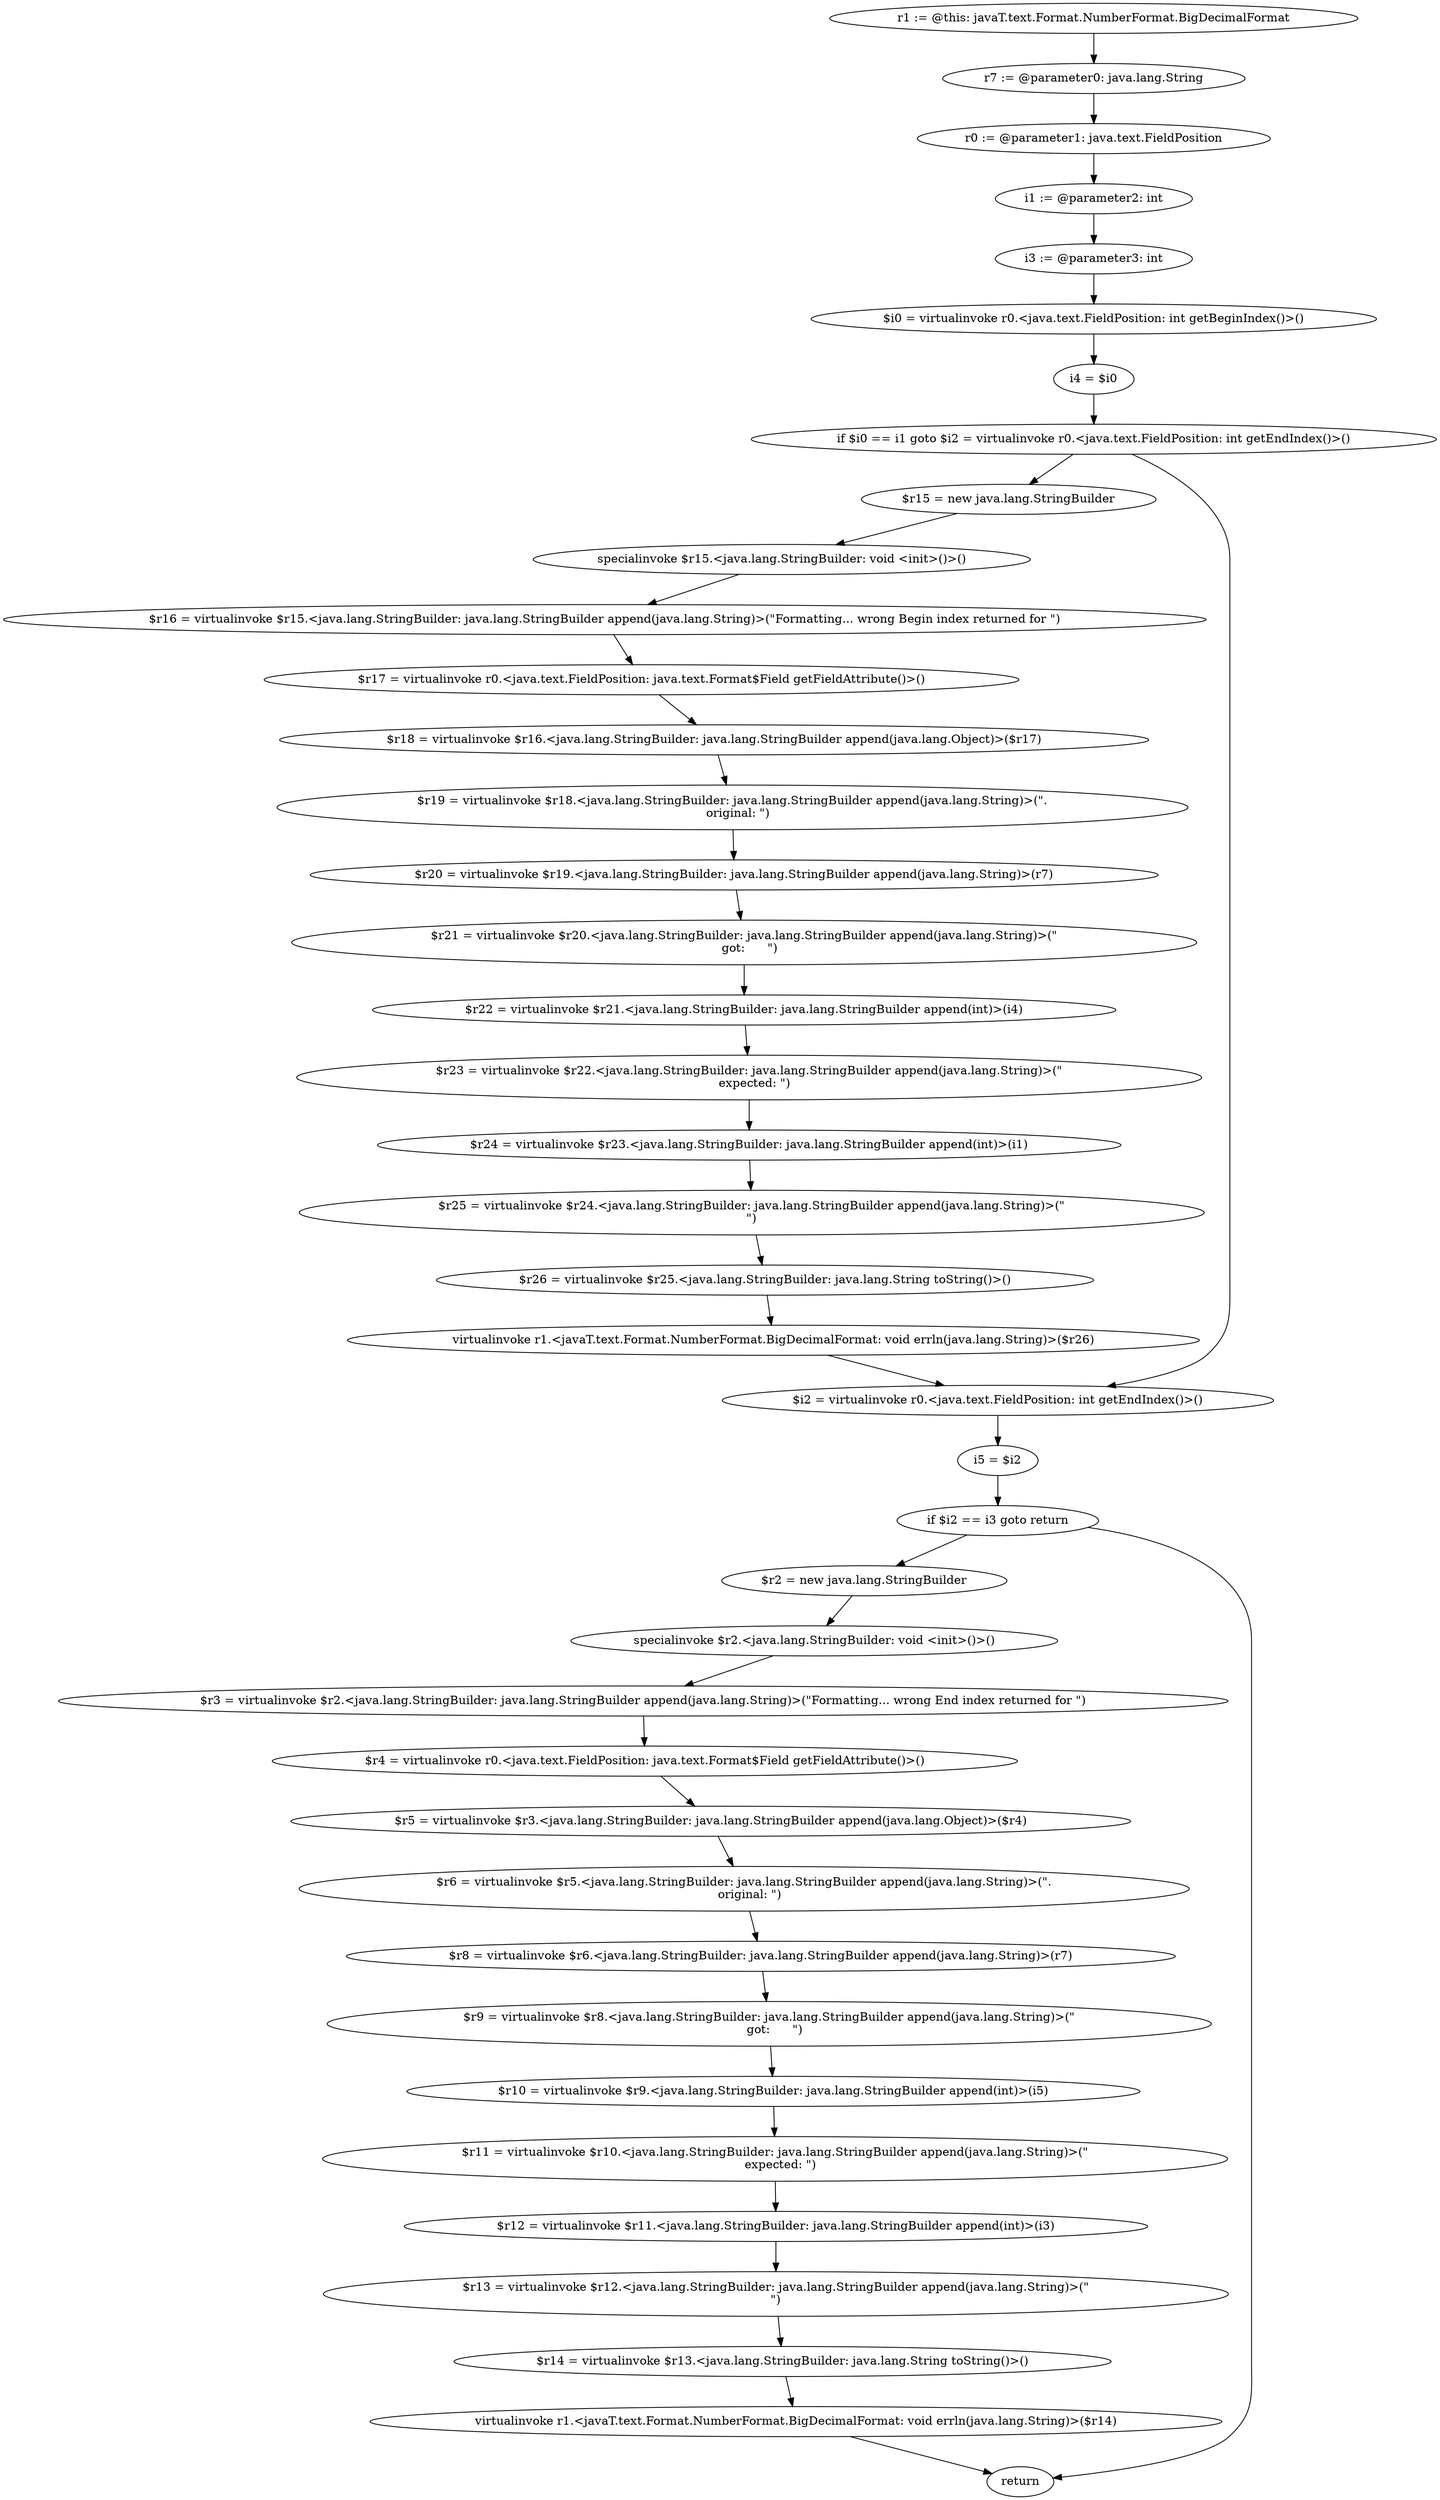 digraph "unitGraph" {
    "r1 := @this: javaT.text.Format.NumberFormat.BigDecimalFormat"
    "r7 := @parameter0: java.lang.String"
    "r0 := @parameter1: java.text.FieldPosition"
    "i1 := @parameter2: int"
    "i3 := @parameter3: int"
    "$i0 = virtualinvoke r0.<java.text.FieldPosition: int getBeginIndex()>()"
    "i4 = $i0"
    "if $i0 == i1 goto $i2 = virtualinvoke r0.<java.text.FieldPosition: int getEndIndex()>()"
    "$r15 = new java.lang.StringBuilder"
    "specialinvoke $r15.<java.lang.StringBuilder: void <init>()>()"
    "$r16 = virtualinvoke $r15.<java.lang.StringBuilder: java.lang.StringBuilder append(java.lang.String)>(\"Formatting... wrong Begin index returned for \")"
    "$r17 = virtualinvoke r0.<java.text.FieldPosition: java.text.Format$Field getFieldAttribute()>()"
    "$r18 = virtualinvoke $r16.<java.lang.StringBuilder: java.lang.StringBuilder append(java.lang.Object)>($r17)"
    "$r19 = virtualinvoke $r18.<java.lang.StringBuilder: java.lang.StringBuilder append(java.lang.String)>(\".\n   original: \")"
    "$r20 = virtualinvoke $r19.<java.lang.StringBuilder: java.lang.StringBuilder append(java.lang.String)>(r7)"
    "$r21 = virtualinvoke $r20.<java.lang.StringBuilder: java.lang.StringBuilder append(java.lang.String)>(\"\n   got:      \")"
    "$r22 = virtualinvoke $r21.<java.lang.StringBuilder: java.lang.StringBuilder append(int)>(i4)"
    "$r23 = virtualinvoke $r22.<java.lang.StringBuilder: java.lang.StringBuilder append(java.lang.String)>(\"\n   expected: \")"
    "$r24 = virtualinvoke $r23.<java.lang.StringBuilder: java.lang.StringBuilder append(int)>(i1)"
    "$r25 = virtualinvoke $r24.<java.lang.StringBuilder: java.lang.StringBuilder append(java.lang.String)>(\"\n\")"
    "$r26 = virtualinvoke $r25.<java.lang.StringBuilder: java.lang.String toString()>()"
    "virtualinvoke r1.<javaT.text.Format.NumberFormat.BigDecimalFormat: void errln(java.lang.String)>($r26)"
    "$i2 = virtualinvoke r0.<java.text.FieldPosition: int getEndIndex()>()"
    "i5 = $i2"
    "if $i2 == i3 goto return"
    "$r2 = new java.lang.StringBuilder"
    "specialinvoke $r2.<java.lang.StringBuilder: void <init>()>()"
    "$r3 = virtualinvoke $r2.<java.lang.StringBuilder: java.lang.StringBuilder append(java.lang.String)>(\"Formatting... wrong End index returned for \")"
    "$r4 = virtualinvoke r0.<java.text.FieldPosition: java.text.Format$Field getFieldAttribute()>()"
    "$r5 = virtualinvoke $r3.<java.lang.StringBuilder: java.lang.StringBuilder append(java.lang.Object)>($r4)"
    "$r6 = virtualinvoke $r5.<java.lang.StringBuilder: java.lang.StringBuilder append(java.lang.String)>(\".\n   original: \")"
    "$r8 = virtualinvoke $r6.<java.lang.StringBuilder: java.lang.StringBuilder append(java.lang.String)>(r7)"
    "$r9 = virtualinvoke $r8.<java.lang.StringBuilder: java.lang.StringBuilder append(java.lang.String)>(\"\n   got:      \")"
    "$r10 = virtualinvoke $r9.<java.lang.StringBuilder: java.lang.StringBuilder append(int)>(i5)"
    "$r11 = virtualinvoke $r10.<java.lang.StringBuilder: java.lang.StringBuilder append(java.lang.String)>(\"\n   expected: \")"
    "$r12 = virtualinvoke $r11.<java.lang.StringBuilder: java.lang.StringBuilder append(int)>(i3)"
    "$r13 = virtualinvoke $r12.<java.lang.StringBuilder: java.lang.StringBuilder append(java.lang.String)>(\"\n\")"
    "$r14 = virtualinvoke $r13.<java.lang.StringBuilder: java.lang.String toString()>()"
    "virtualinvoke r1.<javaT.text.Format.NumberFormat.BigDecimalFormat: void errln(java.lang.String)>($r14)"
    "return"
    "r1 := @this: javaT.text.Format.NumberFormat.BigDecimalFormat"->"r7 := @parameter0: java.lang.String";
    "r7 := @parameter0: java.lang.String"->"r0 := @parameter1: java.text.FieldPosition";
    "r0 := @parameter1: java.text.FieldPosition"->"i1 := @parameter2: int";
    "i1 := @parameter2: int"->"i3 := @parameter3: int";
    "i3 := @parameter3: int"->"$i0 = virtualinvoke r0.<java.text.FieldPosition: int getBeginIndex()>()";
    "$i0 = virtualinvoke r0.<java.text.FieldPosition: int getBeginIndex()>()"->"i4 = $i0";
    "i4 = $i0"->"if $i0 == i1 goto $i2 = virtualinvoke r0.<java.text.FieldPosition: int getEndIndex()>()";
    "if $i0 == i1 goto $i2 = virtualinvoke r0.<java.text.FieldPosition: int getEndIndex()>()"->"$r15 = new java.lang.StringBuilder";
    "if $i0 == i1 goto $i2 = virtualinvoke r0.<java.text.FieldPosition: int getEndIndex()>()"->"$i2 = virtualinvoke r0.<java.text.FieldPosition: int getEndIndex()>()";
    "$r15 = new java.lang.StringBuilder"->"specialinvoke $r15.<java.lang.StringBuilder: void <init>()>()";
    "specialinvoke $r15.<java.lang.StringBuilder: void <init>()>()"->"$r16 = virtualinvoke $r15.<java.lang.StringBuilder: java.lang.StringBuilder append(java.lang.String)>(\"Formatting... wrong Begin index returned for \")";
    "$r16 = virtualinvoke $r15.<java.lang.StringBuilder: java.lang.StringBuilder append(java.lang.String)>(\"Formatting... wrong Begin index returned for \")"->"$r17 = virtualinvoke r0.<java.text.FieldPosition: java.text.Format$Field getFieldAttribute()>()";
    "$r17 = virtualinvoke r0.<java.text.FieldPosition: java.text.Format$Field getFieldAttribute()>()"->"$r18 = virtualinvoke $r16.<java.lang.StringBuilder: java.lang.StringBuilder append(java.lang.Object)>($r17)";
    "$r18 = virtualinvoke $r16.<java.lang.StringBuilder: java.lang.StringBuilder append(java.lang.Object)>($r17)"->"$r19 = virtualinvoke $r18.<java.lang.StringBuilder: java.lang.StringBuilder append(java.lang.String)>(\".\n   original: \")";
    "$r19 = virtualinvoke $r18.<java.lang.StringBuilder: java.lang.StringBuilder append(java.lang.String)>(\".\n   original: \")"->"$r20 = virtualinvoke $r19.<java.lang.StringBuilder: java.lang.StringBuilder append(java.lang.String)>(r7)";
    "$r20 = virtualinvoke $r19.<java.lang.StringBuilder: java.lang.StringBuilder append(java.lang.String)>(r7)"->"$r21 = virtualinvoke $r20.<java.lang.StringBuilder: java.lang.StringBuilder append(java.lang.String)>(\"\n   got:      \")";
    "$r21 = virtualinvoke $r20.<java.lang.StringBuilder: java.lang.StringBuilder append(java.lang.String)>(\"\n   got:      \")"->"$r22 = virtualinvoke $r21.<java.lang.StringBuilder: java.lang.StringBuilder append(int)>(i4)";
    "$r22 = virtualinvoke $r21.<java.lang.StringBuilder: java.lang.StringBuilder append(int)>(i4)"->"$r23 = virtualinvoke $r22.<java.lang.StringBuilder: java.lang.StringBuilder append(java.lang.String)>(\"\n   expected: \")";
    "$r23 = virtualinvoke $r22.<java.lang.StringBuilder: java.lang.StringBuilder append(java.lang.String)>(\"\n   expected: \")"->"$r24 = virtualinvoke $r23.<java.lang.StringBuilder: java.lang.StringBuilder append(int)>(i1)";
    "$r24 = virtualinvoke $r23.<java.lang.StringBuilder: java.lang.StringBuilder append(int)>(i1)"->"$r25 = virtualinvoke $r24.<java.lang.StringBuilder: java.lang.StringBuilder append(java.lang.String)>(\"\n\")";
    "$r25 = virtualinvoke $r24.<java.lang.StringBuilder: java.lang.StringBuilder append(java.lang.String)>(\"\n\")"->"$r26 = virtualinvoke $r25.<java.lang.StringBuilder: java.lang.String toString()>()";
    "$r26 = virtualinvoke $r25.<java.lang.StringBuilder: java.lang.String toString()>()"->"virtualinvoke r1.<javaT.text.Format.NumberFormat.BigDecimalFormat: void errln(java.lang.String)>($r26)";
    "virtualinvoke r1.<javaT.text.Format.NumberFormat.BigDecimalFormat: void errln(java.lang.String)>($r26)"->"$i2 = virtualinvoke r0.<java.text.FieldPosition: int getEndIndex()>()";
    "$i2 = virtualinvoke r0.<java.text.FieldPosition: int getEndIndex()>()"->"i5 = $i2";
    "i5 = $i2"->"if $i2 == i3 goto return";
    "if $i2 == i3 goto return"->"$r2 = new java.lang.StringBuilder";
    "if $i2 == i3 goto return"->"return";
    "$r2 = new java.lang.StringBuilder"->"specialinvoke $r2.<java.lang.StringBuilder: void <init>()>()";
    "specialinvoke $r2.<java.lang.StringBuilder: void <init>()>()"->"$r3 = virtualinvoke $r2.<java.lang.StringBuilder: java.lang.StringBuilder append(java.lang.String)>(\"Formatting... wrong End index returned for \")";
    "$r3 = virtualinvoke $r2.<java.lang.StringBuilder: java.lang.StringBuilder append(java.lang.String)>(\"Formatting... wrong End index returned for \")"->"$r4 = virtualinvoke r0.<java.text.FieldPosition: java.text.Format$Field getFieldAttribute()>()";
    "$r4 = virtualinvoke r0.<java.text.FieldPosition: java.text.Format$Field getFieldAttribute()>()"->"$r5 = virtualinvoke $r3.<java.lang.StringBuilder: java.lang.StringBuilder append(java.lang.Object)>($r4)";
    "$r5 = virtualinvoke $r3.<java.lang.StringBuilder: java.lang.StringBuilder append(java.lang.Object)>($r4)"->"$r6 = virtualinvoke $r5.<java.lang.StringBuilder: java.lang.StringBuilder append(java.lang.String)>(\".\n   original: \")";
    "$r6 = virtualinvoke $r5.<java.lang.StringBuilder: java.lang.StringBuilder append(java.lang.String)>(\".\n   original: \")"->"$r8 = virtualinvoke $r6.<java.lang.StringBuilder: java.lang.StringBuilder append(java.lang.String)>(r7)";
    "$r8 = virtualinvoke $r6.<java.lang.StringBuilder: java.lang.StringBuilder append(java.lang.String)>(r7)"->"$r9 = virtualinvoke $r8.<java.lang.StringBuilder: java.lang.StringBuilder append(java.lang.String)>(\"\n   got:      \")";
    "$r9 = virtualinvoke $r8.<java.lang.StringBuilder: java.lang.StringBuilder append(java.lang.String)>(\"\n   got:      \")"->"$r10 = virtualinvoke $r9.<java.lang.StringBuilder: java.lang.StringBuilder append(int)>(i5)";
    "$r10 = virtualinvoke $r9.<java.lang.StringBuilder: java.lang.StringBuilder append(int)>(i5)"->"$r11 = virtualinvoke $r10.<java.lang.StringBuilder: java.lang.StringBuilder append(java.lang.String)>(\"\n   expected: \")";
    "$r11 = virtualinvoke $r10.<java.lang.StringBuilder: java.lang.StringBuilder append(java.lang.String)>(\"\n   expected: \")"->"$r12 = virtualinvoke $r11.<java.lang.StringBuilder: java.lang.StringBuilder append(int)>(i3)";
    "$r12 = virtualinvoke $r11.<java.lang.StringBuilder: java.lang.StringBuilder append(int)>(i3)"->"$r13 = virtualinvoke $r12.<java.lang.StringBuilder: java.lang.StringBuilder append(java.lang.String)>(\"\n\")";
    "$r13 = virtualinvoke $r12.<java.lang.StringBuilder: java.lang.StringBuilder append(java.lang.String)>(\"\n\")"->"$r14 = virtualinvoke $r13.<java.lang.StringBuilder: java.lang.String toString()>()";
    "$r14 = virtualinvoke $r13.<java.lang.StringBuilder: java.lang.String toString()>()"->"virtualinvoke r1.<javaT.text.Format.NumberFormat.BigDecimalFormat: void errln(java.lang.String)>($r14)";
    "virtualinvoke r1.<javaT.text.Format.NumberFormat.BigDecimalFormat: void errln(java.lang.String)>($r14)"->"return";
}
